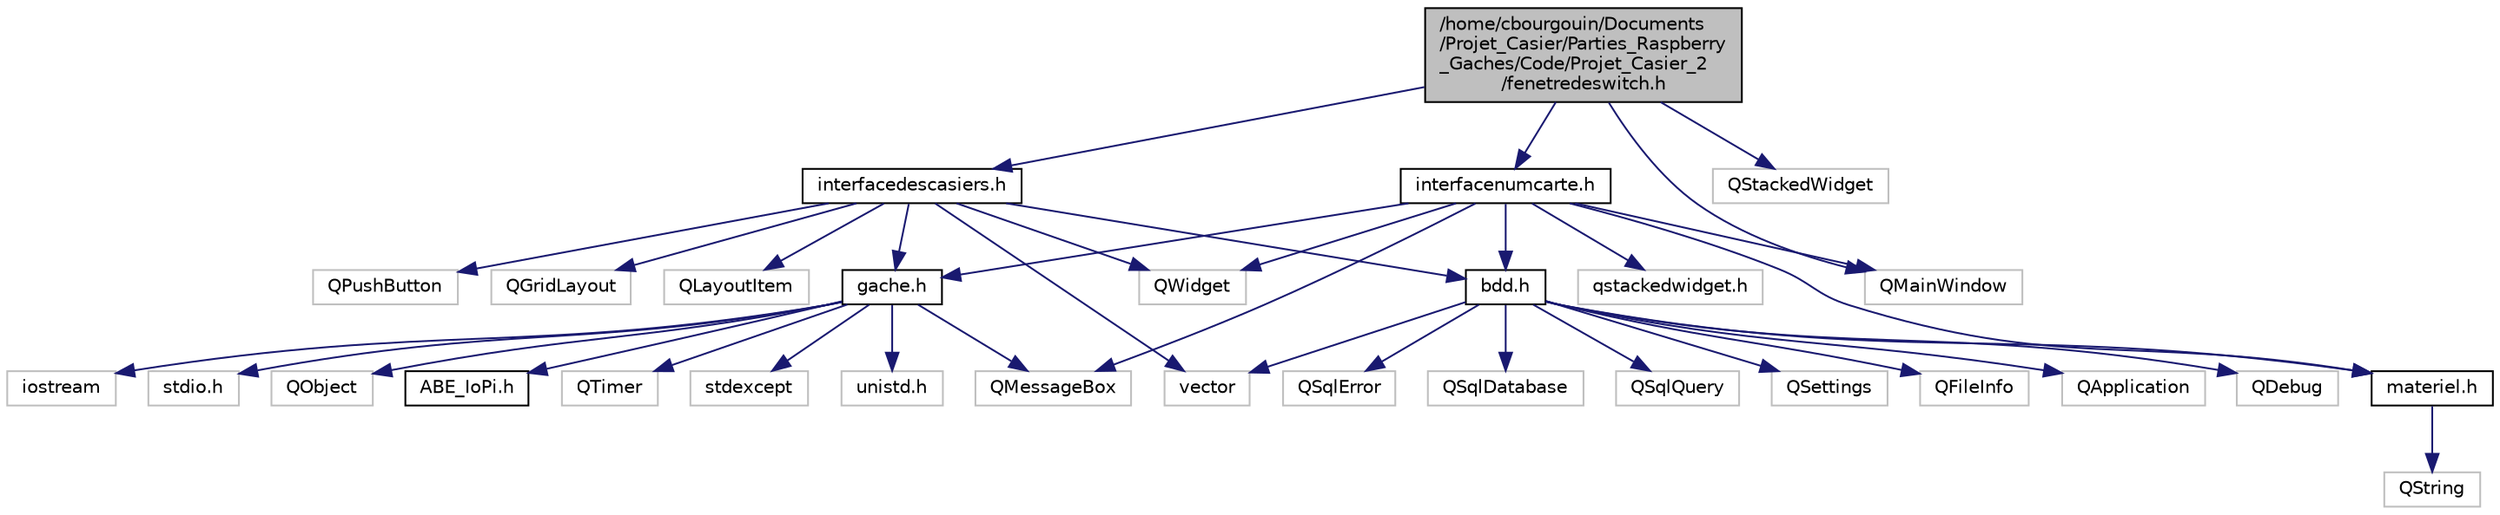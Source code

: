 digraph "/home/cbourgouin/Documents/Projet_Casier/Parties_Raspberry_Gaches/Code/Projet_Casier_2/fenetredeswitch.h"
{
 // LATEX_PDF_SIZE
  edge [fontname="Helvetica",fontsize="10",labelfontname="Helvetica",labelfontsize="10"];
  node [fontname="Helvetica",fontsize="10",shape=record];
  Node1 [label="/home/cbourgouin/Documents\l/Projet_Casier/Parties_Raspberry\l_Gaches/Code/Projet_Casier_2\l/fenetredeswitch.h",height=0.2,width=0.4,color="black", fillcolor="grey75", style="filled", fontcolor="black",tooltip="Déclaration de la classe visuel fenetreDeSwitch."];
  Node1 -> Node2 [color="midnightblue",fontsize="10",style="solid",fontname="Helvetica"];
  Node2 [label="QMainWindow",height=0.2,width=0.4,color="grey75", fillcolor="white", style="filled",tooltip=" "];
  Node1 -> Node3 [color="midnightblue",fontsize="10",style="solid",fontname="Helvetica"];
  Node3 [label="QStackedWidget",height=0.2,width=0.4,color="grey75", fillcolor="white", style="filled",tooltip=" "];
  Node1 -> Node4 [color="midnightblue",fontsize="10",style="solid",fontname="Helvetica"];
  Node4 [label="interfacedescasiers.h",height=0.2,width=0.4,color="black", fillcolor="white", style="filled",URL="$interfacedescasiers_8h.html",tooltip=" "];
  Node4 -> Node5 [color="midnightblue",fontsize="10",style="solid",fontname="Helvetica"];
  Node5 [label="QWidget",height=0.2,width=0.4,color="grey75", fillcolor="white", style="filled",tooltip=" "];
  Node4 -> Node6 [color="midnightblue",fontsize="10",style="solid",fontname="Helvetica"];
  Node6 [label="QPushButton",height=0.2,width=0.4,color="grey75", fillcolor="white", style="filled",tooltip=" "];
  Node4 -> Node7 [color="midnightblue",fontsize="10",style="solid",fontname="Helvetica"];
  Node7 [label="QGridLayout",height=0.2,width=0.4,color="grey75", fillcolor="white", style="filled",tooltip=" "];
  Node4 -> Node8 [color="midnightblue",fontsize="10",style="solid",fontname="Helvetica"];
  Node8 [label="QLayoutItem",height=0.2,width=0.4,color="grey75", fillcolor="white", style="filled",tooltip=" "];
  Node4 -> Node9 [color="midnightblue",fontsize="10",style="solid",fontname="Helvetica"];
  Node9 [label="vector",height=0.2,width=0.4,color="grey75", fillcolor="white", style="filled",tooltip=" "];
  Node4 -> Node10 [color="midnightblue",fontsize="10",style="solid",fontname="Helvetica"];
  Node10 [label="bdd.h",height=0.2,width=0.4,color="black", fillcolor="white", style="filled",URL="$bdd_8h.html",tooltip="Déclaration de la classe BDD."];
  Node10 -> Node11 [color="midnightblue",fontsize="10",style="solid",fontname="Helvetica"];
  Node11 [label="QSqlDatabase",height=0.2,width=0.4,color="grey75", fillcolor="white", style="filled",tooltip=" "];
  Node10 -> Node12 [color="midnightblue",fontsize="10",style="solid",fontname="Helvetica"];
  Node12 [label="QSqlQuery",height=0.2,width=0.4,color="grey75", fillcolor="white", style="filled",tooltip=" "];
  Node10 -> Node13 [color="midnightblue",fontsize="10",style="solid",fontname="Helvetica"];
  Node13 [label="QSettings",height=0.2,width=0.4,color="grey75", fillcolor="white", style="filled",tooltip=" "];
  Node10 -> Node14 [color="midnightblue",fontsize="10",style="solid",fontname="Helvetica"];
  Node14 [label="QFileInfo",height=0.2,width=0.4,color="grey75", fillcolor="white", style="filled",tooltip=" "];
  Node10 -> Node15 [color="midnightblue",fontsize="10",style="solid",fontname="Helvetica"];
  Node15 [label="QApplication",height=0.2,width=0.4,color="grey75", fillcolor="white", style="filled",tooltip=" "];
  Node10 -> Node16 [color="midnightblue",fontsize="10",style="solid",fontname="Helvetica"];
  Node16 [label="QDebug",height=0.2,width=0.4,color="grey75", fillcolor="white", style="filled",tooltip=" "];
  Node10 -> Node17 [color="midnightblue",fontsize="10",style="solid",fontname="Helvetica"];
  Node17 [label="QSqlError",height=0.2,width=0.4,color="grey75", fillcolor="white", style="filled",tooltip=" "];
  Node10 -> Node9 [color="midnightblue",fontsize="10",style="solid",fontname="Helvetica"];
  Node10 -> Node18 [color="midnightblue",fontsize="10",style="solid",fontname="Helvetica"];
  Node18 [label="materiel.h",height=0.2,width=0.4,color="black", fillcolor="white", style="filled",URL="$materiel_8h.html",tooltip="Déclaration de la classe Materiel."];
  Node18 -> Node19 [color="midnightblue",fontsize="10",style="solid",fontname="Helvetica"];
  Node19 [label="QString",height=0.2,width=0.4,color="grey75", fillcolor="white", style="filled",tooltip=" "];
  Node4 -> Node20 [color="midnightblue",fontsize="10",style="solid",fontname="Helvetica"];
  Node20 [label="gache.h",height=0.2,width=0.4,color="black", fillcolor="white", style="filled",URL="$gache_8h.html",tooltip="Déclaration de la classe Gache."];
  Node20 -> Node21 [color="midnightblue",fontsize="10",style="solid",fontname="Helvetica"];
  Node21 [label="QMessageBox",height=0.2,width=0.4,color="grey75", fillcolor="white", style="filled",tooltip=" "];
  Node20 -> Node22 [color="midnightblue",fontsize="10",style="solid",fontname="Helvetica"];
  Node22 [label="QTimer",height=0.2,width=0.4,color="grey75", fillcolor="white", style="filled",tooltip=" "];
  Node20 -> Node23 [color="midnightblue",fontsize="10",style="solid",fontname="Helvetica"];
  Node23 [label="stdio.h",height=0.2,width=0.4,color="grey75", fillcolor="white", style="filled",tooltip=" "];
  Node20 -> Node24 [color="midnightblue",fontsize="10",style="solid",fontname="Helvetica"];
  Node24 [label="stdexcept",height=0.2,width=0.4,color="grey75", fillcolor="white", style="filled",tooltip=" "];
  Node20 -> Node25 [color="midnightblue",fontsize="10",style="solid",fontname="Helvetica"];
  Node25 [label="unistd.h",height=0.2,width=0.4,color="grey75", fillcolor="white", style="filled",tooltip=" "];
  Node20 -> Node26 [color="midnightblue",fontsize="10",style="solid",fontname="Helvetica"];
  Node26 [label="iostream",height=0.2,width=0.4,color="grey75", fillcolor="white", style="filled",tooltip=" "];
  Node20 -> Node27 [color="midnightblue",fontsize="10",style="solid",fontname="Helvetica"];
  Node27 [label="QObject",height=0.2,width=0.4,color="grey75", fillcolor="white", style="filled",tooltip=" "];
  Node20 -> Node28 [color="midnightblue",fontsize="10",style="solid",fontname="Helvetica"];
  Node28 [label="ABE_IoPi.h",height=0.2,width=0.4,color="black", fillcolor="white", style="filled",URL="$_a_b_e___io_pi_8h.html",tooltip=" "];
  Node1 -> Node29 [color="midnightblue",fontsize="10",style="solid",fontname="Helvetica"];
  Node29 [label="interfacenumcarte.h",height=0.2,width=0.4,color="black", fillcolor="white", style="filled",URL="$interfacenumcarte_8h.html",tooltip="Déclaration de la classe visuel InterfaceNumCarte."];
  Node29 -> Node5 [color="midnightblue",fontsize="10",style="solid",fontname="Helvetica"];
  Node29 -> Node2 [color="midnightblue",fontsize="10",style="solid",fontname="Helvetica"];
  Node29 -> Node21 [color="midnightblue",fontsize="10",style="solid",fontname="Helvetica"];
  Node29 -> Node30 [color="midnightblue",fontsize="10",style="solid",fontname="Helvetica"];
  Node30 [label="qstackedwidget.h",height=0.2,width=0.4,color="grey75", fillcolor="white", style="filled",tooltip=" "];
  Node29 -> Node10 [color="midnightblue",fontsize="10",style="solid",fontname="Helvetica"];
  Node29 -> Node18 [color="midnightblue",fontsize="10",style="solid",fontname="Helvetica"];
  Node29 -> Node20 [color="midnightblue",fontsize="10",style="solid",fontname="Helvetica"];
}
